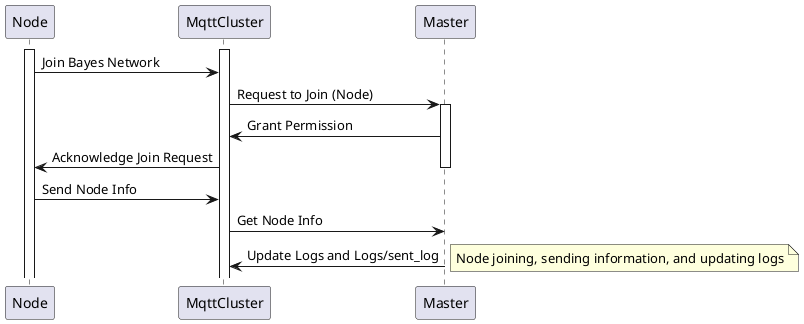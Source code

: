 @startuml
participant "Node" as Node
participant "MqttCluster" as MqttCluster
participant "Master" as Master

activate Node
activate MqttCluster

Node -> MqttCluster: Join Bayes Network
MqttCluster -> Master: Request to Join (Node)
activate Master
Master -> MqttCluster: Grant Permission
MqttCluster -> Node: Acknowledge Join Request
deactivate Master


Node -> MqttCluster: Send Node Info
MqttCluster -> Master: Get Node Info
Master -> MqttCluster: Update Logs and Logs/sent_log
note right: Node joining, sending information, and updating logs

@enduml